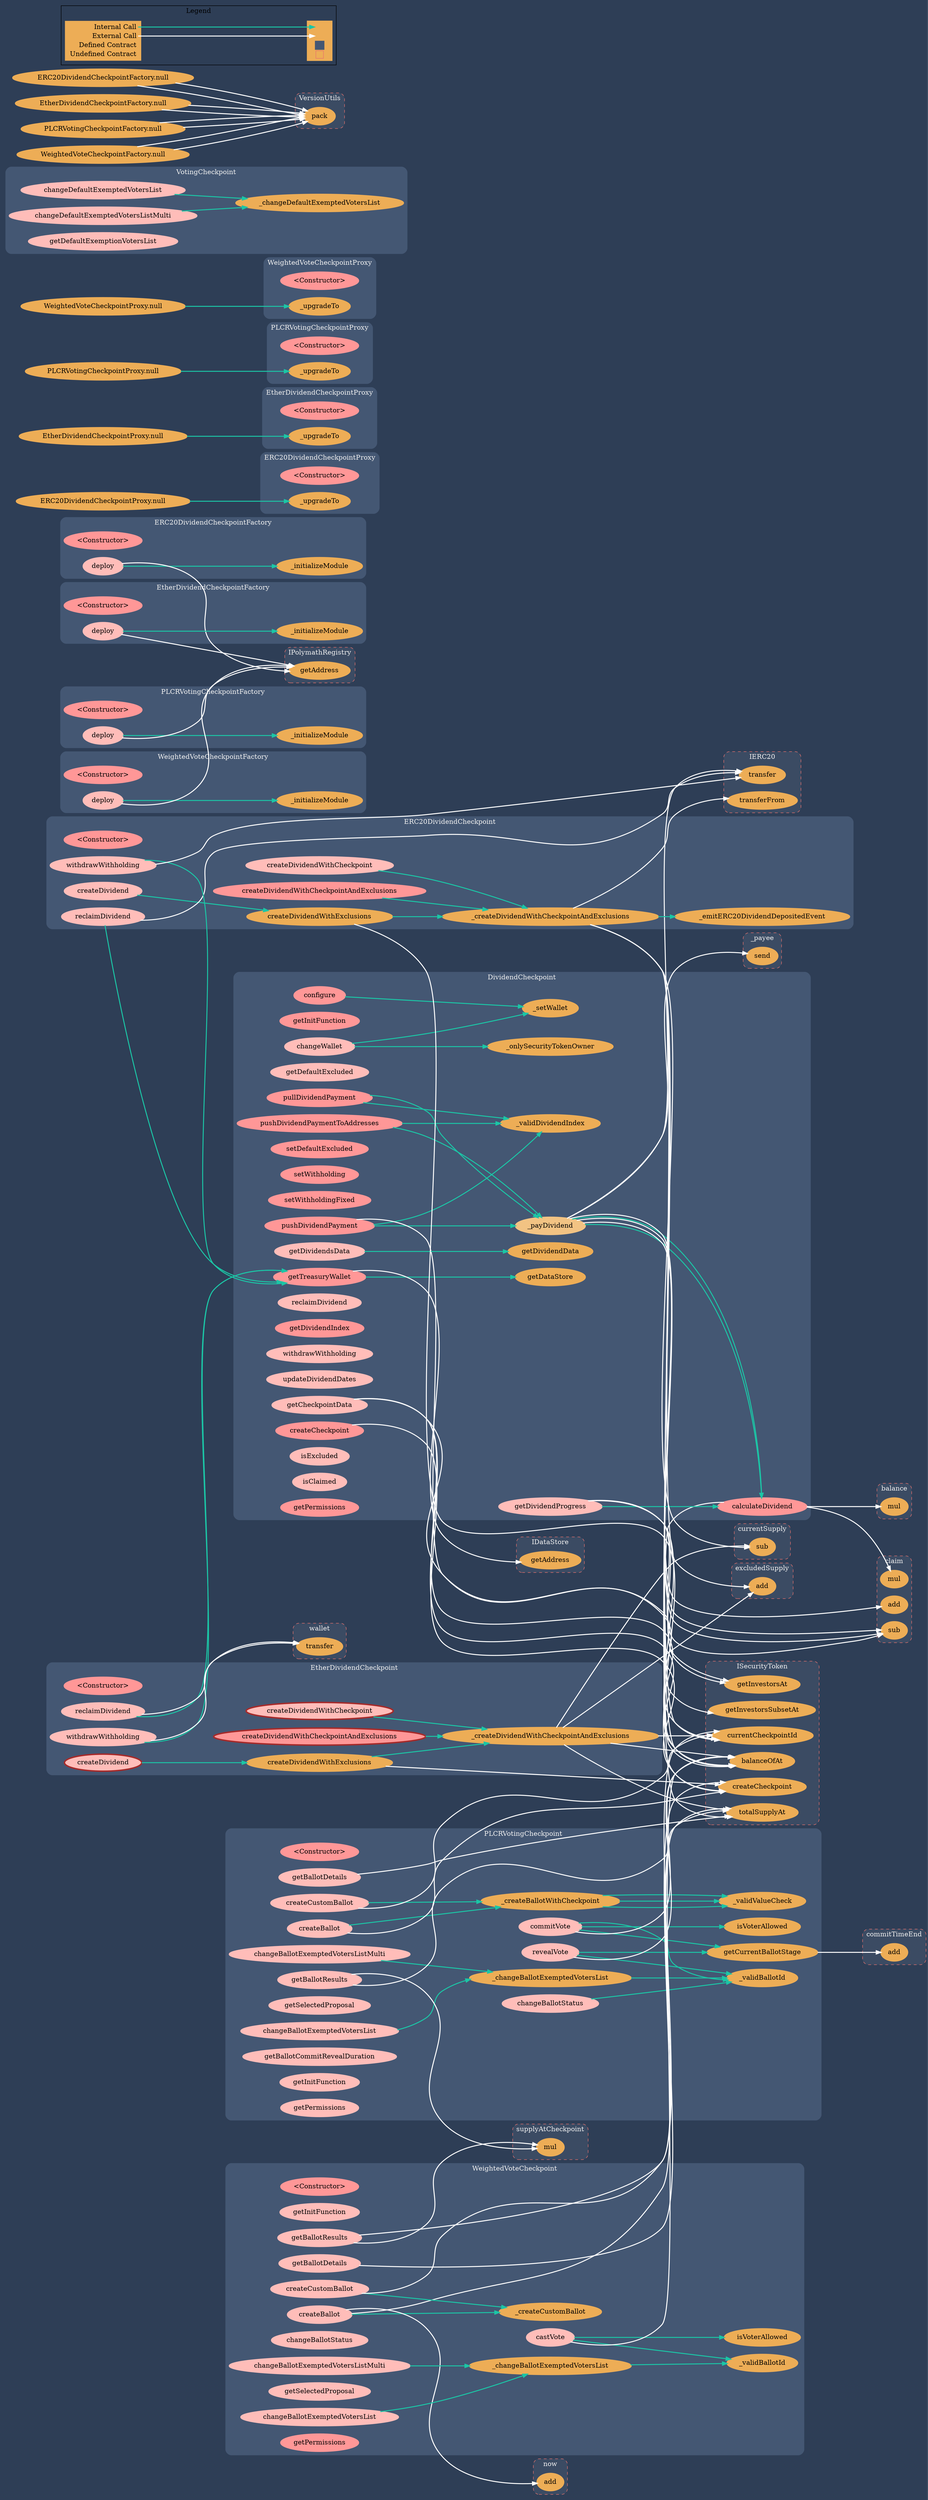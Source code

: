 digraph G {
  graph [ ratio = "auto", page = "100", compound =true, bgcolor = "#2e3e56" ];
  node [ style = "filled", fillcolor = "#edad56", color = "#edad56", penwidth =3 ];
  edge [ color = "#fcfcfc", penwidth =2, fontname = "helvetica Neue Ultra Light" ];
subgraph "clusterDividendCheckpoint" {
  graph [ label = "DividendCheckpoint", color = "#445773", fontcolor = "#f0f0f0", style = "rounded", bgcolor = "#445773" ];
  "DividendCheckpoint._validDividendIndex" [ label = "_validDividendIndex" ];
  "DividendCheckpoint.configure" [ label = "configure", color = "#FF9797", fillcolor = "#FF9797" ];
  "DividendCheckpoint.getInitFunction" [ label = "getInitFunction", color = "#FF9797", fillcolor = "#FF9797" ];
  "DividendCheckpoint.changeWallet" [ label = "changeWallet", color = "#ffbdb9", fillcolor = "#ffbdb9" ];
  "DividendCheckpoint._setWallet" [ label = "_setWallet" ];
  "DividendCheckpoint.getDefaultExcluded" [ label = "getDefaultExcluded", color = "#ffbdb9", fillcolor = "#ffbdb9" ];
  "DividendCheckpoint.getTreasuryWallet" [ label = "getTreasuryWallet", color = "#FF9797", fillcolor = "#FF9797" ];
  "DividendCheckpoint.createCheckpoint" [ label = "createCheckpoint", color = "#FF9797", fillcolor = "#FF9797" ];
  "DividendCheckpoint.setDefaultExcluded" [ label = "setDefaultExcluded", color = "#FF9797", fillcolor = "#FF9797" ];
  "DividendCheckpoint.setWithholding" [ label = "setWithholding", color = "#FF9797", fillcolor = "#FF9797" ];
  "DividendCheckpoint.setWithholdingFixed" [ label = "setWithholdingFixed", color = "#FF9797", fillcolor = "#FF9797" ];
  "DividendCheckpoint.pushDividendPaymentToAddresses" [ label = "pushDividendPaymentToAddresses", color = "#FF9797", fillcolor = "#FF9797" ];
  "DividendCheckpoint.pushDividendPayment" [ label = "pushDividendPayment", color = "#FF9797", fillcolor = "#FF9797" ];
  "DividendCheckpoint.pullDividendPayment" [ label = "pullDividendPayment", color = "#FF9797", fillcolor = "#FF9797" ];
  "DividendCheckpoint._payDividend" [ label = "_payDividend" ];
  "DividendCheckpoint.reclaimDividend" [ label = "reclaimDividend", color = "#ffbdb9", fillcolor = "#ffbdb9" ];
  "DividendCheckpoint.calculateDividend" [ label = "calculateDividend", color = "#FF9797", fillcolor = "#FF9797" ];
  "DividendCheckpoint.getDividendIndex" [ label = "getDividendIndex", color = "#FF9797", fillcolor = "#FF9797" ];
  "DividendCheckpoint.withdrawWithholding" [ label = "withdrawWithholding", color = "#ffbdb9", fillcolor = "#ffbdb9" ];
  "DividendCheckpoint.updateDividendDates" [ label = "updateDividendDates", color = "#ffbdb9", fillcolor = "#ffbdb9" ];
  "DividendCheckpoint.getDividendsData" [ label = "getDividendsData", color = "#ffbdb9", fillcolor = "#ffbdb9" ];
  "DividendCheckpoint.getDividendData" [ label = "getDividendData" ];
  "DividendCheckpoint.getDividendProgress" [ label = "getDividendProgress", color = "#ffbdb9", fillcolor = "#ffbdb9" ];
  "DividendCheckpoint.getCheckpointData" [ label = "getCheckpointData", color = "#ffbdb9", fillcolor = "#ffbdb9" ];
  "DividendCheckpoint.isExcluded" [ label = "isExcluded", color = "#ffbdb9", fillcolor = "#ffbdb9" ];
  "DividendCheckpoint.isClaimed" [ label = "isClaimed", color = "#ffbdb9", fillcolor = "#ffbdb9" ];
  "DividendCheckpoint.getPermissions" [ label = "getPermissions", color = "#FF9797", fillcolor = "#FF9797" ];
  "DividendCheckpoint._onlySecurityTokenOwner" [ label = "_onlySecurityTokenOwner" ];
  "DividendCheckpoint.getDataStore" [ label = "getDataStore" ];
}

subgraph "clusterERC20DividendCheckpoint" {
  graph [ label = "ERC20DividendCheckpoint", color = "#445773", fontcolor = "#f0f0f0", style = "rounded", bgcolor = "#445773" ];
  "ERC20DividendCheckpoint.<Constructor>" [ label = "<Constructor>", color = "#FF9797", fillcolor = "#FF9797" ];
  "ERC20DividendCheckpoint.createDividend" [ label = "createDividend", color = "#ffbdb9", fillcolor = "#ffbdb9" ];
  "ERC20DividendCheckpoint.createDividendWithCheckpoint" [ label = "createDividendWithCheckpoint", color = "#ffbdb9", fillcolor = "#ffbdb9" ];
  "ERC20DividendCheckpoint.createDividendWithExclusions" [ label = "createDividendWithExclusions" ];
  "ERC20DividendCheckpoint.createDividendWithCheckpointAndExclusions" [ label = "createDividendWithCheckpointAndExclusions", color = "#FF9797", fillcolor = "#FF9797" ];
  "ERC20DividendCheckpoint._createDividendWithCheckpointAndExclusions" [ label = "_createDividendWithCheckpointAndExclusions" ];
  "ERC20DividendCheckpoint._emitERC20DividendDepositedEvent" [ label = "_emitERC20DividendDepositedEvent" ];
  "DividendCheckpoint._payDividend" [ label = "_payDividend", color = "#f2c383", fillcolor = "#f2c383" ];
  "ERC20DividendCheckpoint.reclaimDividend" [ label = "reclaimDividend", color = "#ffbdb9", fillcolor = "#ffbdb9" ];
  "ERC20DividendCheckpoint.withdrawWithholding" [ label = "withdrawWithholding", color = "#ffbdb9", fillcolor = "#ffbdb9" ];
}

subgraph "clusterERC20DividendCheckpointFactory" {
  graph [ label = "ERC20DividendCheckpointFactory", color = "#445773", fontcolor = "#f0f0f0", style = "rounded", bgcolor = "#445773" ];
  "ERC20DividendCheckpointFactory.<Constructor>" [ label = "<Constructor>", color = "#FF9797", fillcolor = "#FF9797" ];
  "ERC20DividendCheckpointFactory.deploy" [ label = "deploy", color = "#ffbdb9", fillcolor = "#ffbdb9" ];
  "ERC20DividendCheckpointFactory._initializeModule" [ label = "_initializeModule" ];
}

subgraph "clusterERC20DividendCheckpointProxy" {
  graph [ label = "ERC20DividendCheckpointProxy", color = "#445773", fontcolor = "#f0f0f0", style = "rounded", bgcolor = "#445773" ];
  "ERC20DividendCheckpointProxy.<Constructor>" [ label = "<Constructor>", color = "#FF9797", fillcolor = "#FF9797" ];
  "ERC20DividendCheckpointProxy._upgradeTo" [ label = "_upgradeTo" ];
}

subgraph "clusterERC20DividendCheckpointStorage" {
  graph [ label = "ERC20DividendCheckpointStorage", color = "#445773", fontcolor = "#f0f0f0", style = "rounded", bgcolor = "#445773" ];
}

subgraph "clusterEtherDividendCheckpoint" {
  graph [ label = "EtherDividendCheckpoint", color = "#445773", fontcolor = "#f0f0f0", style = "rounded", bgcolor = "#445773" ];
  "EtherDividendCheckpoint.<Constructor>" [ label = "<Constructor>", color = "#FF9797", fillcolor = "#FF9797" ];
  "EtherDividendCheckpoint.createDividend" [ label = "createDividend", color = "brown", fillcolor = "#ffbdb9" ];
  "EtherDividendCheckpoint.createDividendWithCheckpoint" [ label = "createDividendWithCheckpoint", color = "brown", fillcolor = "#ffbdb9" ];
  "EtherDividendCheckpoint.createDividendWithExclusions" [ label = "createDividendWithExclusions" ];
  "EtherDividendCheckpoint.createDividendWithCheckpointAndExclusions" [ label = "createDividendWithCheckpointAndExclusions", color = "brown", fillcolor = "#FF9797" ];
  "EtherDividendCheckpoint._createDividendWithCheckpointAndExclusions" [ label = "_createDividendWithCheckpointAndExclusions" ];
  "DividendCheckpoint._payDividend" [ label = "_payDividend", color = "#f2c383", fillcolor = "#f2c383" ];
  "EtherDividendCheckpoint.reclaimDividend" [ label = "reclaimDividend", color = "#ffbdb9", fillcolor = "#ffbdb9" ];
  "EtherDividendCheckpoint.withdrawWithholding" [ label = "withdrawWithholding", color = "#ffbdb9", fillcolor = "#ffbdb9" ];
}

subgraph "clusterEtherDividendCheckpointFactory" {
  graph [ label = "EtherDividendCheckpointFactory", color = "#445773", fontcolor = "#f0f0f0", style = "rounded", bgcolor = "#445773" ];
  "EtherDividendCheckpointFactory.<Constructor>" [ label = "<Constructor>", color = "#FF9797", fillcolor = "#FF9797" ];
  "EtherDividendCheckpointFactory.deploy" [ label = "deploy", color = "#ffbdb9", fillcolor = "#ffbdb9" ];
  "EtherDividendCheckpointFactory._initializeModule" [ label = "_initializeModule" ];
}

subgraph "clusterEtherDividendCheckpointProxy" {
  graph [ label = "EtherDividendCheckpointProxy", color = "#445773", fontcolor = "#f0f0f0", style = "rounded", bgcolor = "#445773" ];
  "EtherDividendCheckpointProxy.<Constructor>" [ label = "<Constructor>", color = "#FF9797", fillcolor = "#FF9797" ];
  "EtherDividendCheckpointProxy._upgradeTo" [ label = "_upgradeTo" ];
}

subgraph "clusterICheckpoint" {
  graph [ label = "ICheckpoint  (iface)", color = "#445773", fontcolor = "#f0f0f0", style = "rounded", bgcolor = "#445773" ];
}

subgraph "clusterPLCRVotingCheckpoint" {
  graph [ label = "PLCRVotingCheckpoint", color = "#445773", fontcolor = "#f0f0f0", style = "rounded", bgcolor = "#445773" ];
  "PLCRVotingCheckpoint.<Constructor>" [ label = "<Constructor>", color = "#FF9797", fillcolor = "#FF9797" ];
  "PLCRVotingCheckpoint.createBallot" [ label = "createBallot", color = "#ffbdb9", fillcolor = "#ffbdb9" ];
  "PLCRVotingCheckpoint.createCustomBallot" [ label = "createCustomBallot", color = "#ffbdb9", fillcolor = "#ffbdb9" ];
  "PLCRVotingCheckpoint._createBallotWithCheckpoint" [ label = "_createBallotWithCheckpoint" ];
  "PLCRVotingCheckpoint.commitVote" [ label = "commitVote", color = "#ffbdb9", fillcolor = "#ffbdb9" ];
  "PLCRVotingCheckpoint.revealVote" [ label = "revealVote", color = "#ffbdb9", fillcolor = "#ffbdb9" ];
  "PLCRVotingCheckpoint.changeBallotExemptedVotersList" [ label = "changeBallotExemptedVotersList", color = "#ffbdb9", fillcolor = "#ffbdb9" ];
  "PLCRVotingCheckpoint.changeBallotExemptedVotersListMulti" [ label = "changeBallotExemptedVotersListMulti", color = "#ffbdb9", fillcolor = "#ffbdb9" ];
  "PLCRVotingCheckpoint._changeBallotExemptedVotersList" [ label = "_changeBallotExemptedVotersList" ];
  "PLCRVotingCheckpoint.isVoterAllowed" [ label = "isVoterAllowed" ];
  "PLCRVotingCheckpoint.changeBallotStatus" [ label = "changeBallotStatus", color = "#ffbdb9", fillcolor = "#ffbdb9" ];
  "PLCRVotingCheckpoint.getCurrentBallotStage" [ label = "getCurrentBallotStage" ];
  "PLCRVotingCheckpoint.getBallotResults" [ label = "getBallotResults", color = "#ffbdb9", fillcolor = "#ffbdb9" ];
  "PLCRVotingCheckpoint.getSelectedProposal" [ label = "getSelectedProposal", color = "#ffbdb9", fillcolor = "#ffbdb9" ];
  "PLCRVotingCheckpoint.getBallotDetails" [ label = "getBallotDetails", color = "#ffbdb9", fillcolor = "#ffbdb9" ];
  "PLCRVotingCheckpoint.getBallotCommitRevealDuration" [ label = "getBallotCommitRevealDuration", color = "#ffbdb9", fillcolor = "#ffbdb9" ];
  "PLCRVotingCheckpoint.getInitFunction" [ label = "getInitFunction", color = "#ffbdb9", fillcolor = "#ffbdb9" ];
  "PLCRVotingCheckpoint.getPermissions" [ label = "getPermissions", color = "#ffbdb9", fillcolor = "#ffbdb9" ];
  "PLCRVotingCheckpoint._validValueCheck" [ label = "_validValueCheck" ];
  "PLCRVotingCheckpoint._validBallotId" [ label = "_validBallotId" ];
}

subgraph "clusterPLCRVotingCheckpointFactory" {
  graph [ label = "PLCRVotingCheckpointFactory", color = "#445773", fontcolor = "#f0f0f0", style = "rounded", bgcolor = "#445773" ];
  "PLCRVotingCheckpointFactory.<Constructor>" [ label = "<Constructor>", color = "#FF9797", fillcolor = "#FF9797" ];
  "PLCRVotingCheckpointFactory.deploy" [ label = "deploy", color = "#ffbdb9", fillcolor = "#ffbdb9" ];
  "PLCRVotingCheckpointFactory._initializeModule" [ label = "_initializeModule" ];
}

subgraph "clusterPLCRVotingCheckpointProxy" {
  graph [ label = "PLCRVotingCheckpointProxy", color = "#445773", fontcolor = "#f0f0f0", style = "rounded", bgcolor = "#445773" ];
  "PLCRVotingCheckpointProxy.<Constructor>" [ label = "<Constructor>", color = "#FF9797", fillcolor = "#FF9797" ];
  "PLCRVotingCheckpointProxy._upgradeTo" [ label = "_upgradeTo" ];
}

subgraph "clusterPLCRVotingCheckpointStorage" {
  graph [ label = "PLCRVotingCheckpointStorage", color = "#445773", fontcolor = "#f0f0f0", style = "rounded", bgcolor = "#445773" ];
}

subgraph "clusterWeightedVoteCheckpoint" {
  graph [ label = "WeightedVoteCheckpoint", color = "#445773", fontcolor = "#f0f0f0", style = "rounded", bgcolor = "#445773" ];
  "WeightedVoteCheckpoint.<Constructor>" [ label = "<Constructor>", color = "#FF9797", fillcolor = "#FF9797" ];
  "WeightedVoteCheckpoint.getInitFunction" [ label = "getInitFunction", color = "#ffbdb9", fillcolor = "#ffbdb9" ];
  "WeightedVoteCheckpoint.createBallot" [ label = "createBallot", color = "#ffbdb9", fillcolor = "#ffbdb9" ];
  "WeightedVoteCheckpoint._createCustomBallot" [ label = "_createCustomBallot" ];
  "WeightedVoteCheckpoint.createCustomBallot" [ label = "createCustomBallot", color = "#ffbdb9", fillcolor = "#ffbdb9" ];
  "WeightedVoteCheckpoint.castVote" [ label = "castVote", color = "#ffbdb9", fillcolor = "#ffbdb9" ];
  "WeightedVoteCheckpoint.changeBallotExemptedVotersList" [ label = "changeBallotExemptedVotersList", color = "#ffbdb9", fillcolor = "#ffbdb9" ];
  "WeightedVoteCheckpoint.changeBallotExemptedVotersListMulti" [ label = "changeBallotExemptedVotersListMulti", color = "#ffbdb9", fillcolor = "#ffbdb9" ];
  "WeightedVoteCheckpoint._changeBallotExemptedVotersList" [ label = "_changeBallotExemptedVotersList" ];
  "WeightedVoteCheckpoint.isVoterAllowed" [ label = "isVoterAllowed" ];
  "WeightedVoteCheckpoint.changeBallotStatus" [ label = "changeBallotStatus", color = "#ffbdb9", fillcolor = "#ffbdb9" ];
  "WeightedVoteCheckpoint.getBallotResults" [ label = "getBallotResults", color = "#ffbdb9", fillcolor = "#ffbdb9" ];
  "WeightedVoteCheckpoint.getSelectedProposal" [ label = "getSelectedProposal", color = "#ffbdb9", fillcolor = "#ffbdb9" ];
  "WeightedVoteCheckpoint.getBallotDetails" [ label = "getBallotDetails", color = "#ffbdb9", fillcolor = "#ffbdb9" ];
  "WeightedVoteCheckpoint.getPermissions" [ label = "getPermissions", color = "#FF9797", fillcolor = "#FF9797" ];
  "WeightedVoteCheckpoint._validBallotId" [ label = "_validBallotId" ];
}

subgraph "clusterWeightedVoteCheckpointFactory" {
  graph [ label = "WeightedVoteCheckpointFactory", color = "#445773", fontcolor = "#f0f0f0", style = "rounded", bgcolor = "#445773" ];
  "WeightedVoteCheckpointFactory.<Constructor>" [ label = "<Constructor>", color = "#FF9797", fillcolor = "#FF9797" ];
  "WeightedVoteCheckpointFactory.deploy" [ label = "deploy", color = "#ffbdb9", fillcolor = "#ffbdb9" ];
  "WeightedVoteCheckpointFactory._initializeModule" [ label = "_initializeModule" ];
}

subgraph "clusterWeightedVoteCheckpointProxy" {
  graph [ label = "WeightedVoteCheckpointProxy", color = "#445773", fontcolor = "#f0f0f0", style = "rounded", bgcolor = "#445773" ];
  "WeightedVoteCheckpointProxy.<Constructor>" [ label = "<Constructor>", color = "#FF9797", fillcolor = "#FF9797" ];
  "WeightedVoteCheckpointProxy._upgradeTo" [ label = "_upgradeTo" ];
}

subgraph "clusterWeightedVoteCheckpointStorage" {
  graph [ label = "WeightedVoteCheckpointStorage", color = "#445773", fontcolor = "#f0f0f0", style = "rounded", bgcolor = "#445773" ];
}

subgraph "clusterVotingCheckpoint" {
  graph [ label = "VotingCheckpoint", color = "#445773", fontcolor = "#f0f0f0", style = "rounded", bgcolor = "#445773" ];
  "VotingCheckpoint.changeDefaultExemptedVotersList" [ label = "changeDefaultExemptedVotersList", color = "#ffbdb9", fillcolor = "#ffbdb9" ];
  "VotingCheckpoint.changeDefaultExemptedVotersListMulti" [ label = "changeDefaultExemptedVotersListMulti", color = "#ffbdb9", fillcolor = "#ffbdb9" ];
  "VotingCheckpoint._changeDefaultExemptedVotersList" [ label = "_changeDefaultExemptedVotersList" ];
  "VotingCheckpoint.getDefaultExemptionVotersList" [ label = "getDefaultExemptionVotersList", color = "#ffbdb9", fillcolor = "#ffbdb9" ];
}

subgraph "clusterIDataStore" {
  graph [ label = "IDataStore", color = "#e8726d", fontcolor = "#f0f0f0", style = "rounded,dashed", bgcolor = "#3b4b63" ];
  "IDataStore.getAddress" [ label = "getAddress" ];
}

subgraph "clusterISecurityToken" {
  graph [ label = "ISecurityToken", color = "#e8726d", fontcolor = "#f0f0f0", style = "rounded,dashed", bgcolor = "#3b4b63" ];
  "ISecurityToken.createCheckpoint" [ label = "createCheckpoint" ];
  "ISecurityToken.getInvestorsSubsetAt" [ label = "getInvestorsSubsetAt" ];
  "ISecurityToken.balanceOfAt" [ label = "balanceOfAt" ];
  "ISecurityToken.getInvestorsAt" [ label = "getInvestorsAt" ];
  "ISecurityToken.currentCheckpointId" [ label = "currentCheckpointId" ];
  "ISecurityToken.totalSupplyAt" [ label = "totalSupplyAt" ];
}

subgraph "clusterbalance" {
  graph [ label = "balance", color = "#e8726d", fontcolor = "#f0f0f0", style = "rounded,dashed", bgcolor = "#3b4b63" ];
  "balance.mul" [ label = "mul" ];
}

subgraph "clusterclaim" {
  graph [ label = "claim", color = "#e8726d", fontcolor = "#f0f0f0", style = "rounded,dashed", bgcolor = "#3b4b63" ];
  "claim.mul" [ label = "mul" ];
  "claim.sub" [ label = "sub" ];
  "claim.add" [ label = "add" ];
}

subgraph "clusterIERC20" {
  graph [ label = "IERC20", color = "#e8726d", fontcolor = "#f0f0f0", style = "rounded,dashed", bgcolor = "#3b4b63" ];
  "IERC20.transferFrom" [ label = "transferFrom" ];
  "IERC20.transfer" [ label = "transfer" ];
}

subgraph "clusterexcludedSupply" {
  graph [ label = "excludedSupply", color = "#e8726d", fontcolor = "#f0f0f0", style = "rounded,dashed", bgcolor = "#3b4b63" ];
  "excludedSupply.add" [ label = "add" ];
}

subgraph "clustercurrentSupply" {
  graph [ label = "currentSupply", color = "#e8726d", fontcolor = "#f0f0f0", style = "rounded,dashed", bgcolor = "#3b4b63" ];
  "currentSupply.sub" [ label = "sub" ];
}

subgraph "clusterVersionUtils" {
  graph [ label = "VersionUtils", color = "#e8726d", fontcolor = "#f0f0f0", style = "rounded,dashed", bgcolor = "#3b4b63" ];
  "VersionUtils.pack" [ label = "pack" ];
}

subgraph "clusterIPolymathRegistry" {
  graph [ label = "IPolymathRegistry", color = "#e8726d", fontcolor = "#f0f0f0", style = "rounded,dashed", bgcolor = "#3b4b63" ];
  "IPolymathRegistry.getAddress" [ label = "getAddress" ];
}

subgraph "cluster_payee" {
  graph [ label = "_payee", color = "#e8726d", fontcolor = "#f0f0f0", style = "rounded,dashed", bgcolor = "#3b4b63" ];
  "_payee.send" [ label = "send" ];
}

subgraph "clusterwallet" {
  graph [ label = "wallet", color = "#e8726d", fontcolor = "#f0f0f0", style = "rounded,dashed", bgcolor = "#3b4b63" ];
  "wallet.transfer" [ label = "transfer" ];
}

subgraph "clustercommitTimeEnd" {
  graph [ label = "commitTimeEnd", color = "#e8726d", fontcolor = "#f0f0f0", style = "rounded,dashed", bgcolor = "#3b4b63" ];
  "commitTimeEnd.add" [ label = "add" ];
}

subgraph "clustersupplyAtCheckpoint" {
  graph [ label = "supplyAtCheckpoint", color = "#e8726d", fontcolor = "#f0f0f0", style = "rounded,dashed", bgcolor = "#3b4b63" ];
  "supplyAtCheckpoint.mul" [ label = "mul" ];
}

subgraph "clusternow" {
  graph [ label = "now", color = "#e8726d", fontcolor = "#f0f0f0", style = "rounded,dashed", bgcolor = "#3b4b63" ];
  "now.add" [ label = "add" ];
}

  "DividendCheckpoint.configure";
  "DividendCheckpoint._setWallet";
  "DividendCheckpoint.changeWallet";
  "DividendCheckpoint._onlySecurityTokenOwner";
  "DividendCheckpoint.getTreasuryWallet";
  "IDataStore.getAddress";
  "DividendCheckpoint.getDataStore";
  "DividendCheckpoint.createCheckpoint";
  "ISecurityToken.createCheckpoint";
  "DividendCheckpoint.pushDividendPaymentToAddresses";
  "DividendCheckpoint._validDividendIndex";
  "DividendCheckpoint._payDividend";
  "DividendCheckpoint.pushDividendPayment";
  "ISecurityToken.getInvestorsSubsetAt";
  "DividendCheckpoint.pullDividendPayment";
  "DividendCheckpoint.calculateDividend";
  "ISecurityToken.balanceOfAt";
  "balance.mul";
  "claim.mul";
  "DividendCheckpoint.getDividendsData";
  "DividendCheckpoint.getDividendData";
  "DividendCheckpoint.getDividendProgress";
  "ISecurityToken.getInvestorsAt";
  "claim.sub";
  "DividendCheckpoint.getCheckpointData";
  "ISecurityToken.currentCheckpointId";
  "ERC20DividendCheckpoint.createDividend";
  "ERC20DividendCheckpoint.createDividendWithExclusions";
  "ERC20DividendCheckpoint.createDividendWithCheckpoint";
  "ERC20DividendCheckpoint._createDividendWithCheckpointAndExclusions";
  "ERC20DividendCheckpoint.createDividendWithCheckpointAndExclusions";
  "IERC20.transferFrom";
  "ISecurityToken.totalSupplyAt";
  "excludedSupply.add";
  "currentSupply.sub";
  "ERC20DividendCheckpoint._emitERC20DividendDepositedEvent";
  "claim.add";
  "IERC20.transfer";
  "ERC20DividendCheckpoint.reclaimDividend";
  "ERC20DividendCheckpoint.withdrawWithholding";
  "ERC20DividendCheckpointFactory.null";
  "VersionUtils.pack";
  "ERC20DividendCheckpointFactory.deploy";
  "IPolymathRegistry.getAddress";
  "ERC20DividendCheckpointFactory._initializeModule";
  "ERC20DividendCheckpointProxy.null";
  "ERC20DividendCheckpointProxy._upgradeTo";
  "EtherDividendCheckpoint.createDividend";
  "EtherDividendCheckpoint.createDividendWithExclusions";
  "EtherDividendCheckpoint.createDividendWithCheckpoint";
  "EtherDividendCheckpoint._createDividendWithCheckpointAndExclusions";
  "EtherDividendCheckpoint.createDividendWithCheckpointAndExclusions";
  "_payee.send";
  "EtherDividendCheckpoint.reclaimDividend";
  "wallet.transfer";
  "EtherDividendCheckpoint.withdrawWithholding";
  "EtherDividendCheckpointFactory.null";
  "EtherDividendCheckpointFactory.deploy";
  "EtherDividendCheckpointFactory._initializeModule";
  "EtherDividendCheckpointProxy.null";
  "EtherDividendCheckpointProxy._upgradeTo";
  "PLCRVotingCheckpoint.createBallot";
  "PLCRVotingCheckpoint._createBallotWithCheckpoint";
  "PLCRVotingCheckpoint.createCustomBallot";
  "PLCRVotingCheckpoint._validValueCheck";
  "PLCRVotingCheckpoint.commitVote";
  "PLCRVotingCheckpoint._validBallotId";
  "PLCRVotingCheckpoint.isVoterAllowed";
  "PLCRVotingCheckpoint.getCurrentBallotStage";
  "PLCRVotingCheckpoint.revealVote";
  "PLCRVotingCheckpoint.changeBallotExemptedVotersList";
  "PLCRVotingCheckpoint._changeBallotExemptedVotersList";
  "PLCRVotingCheckpoint.changeBallotExemptedVotersListMulti";
  "PLCRVotingCheckpoint.changeBallotStatus";
  "commitTimeEnd.add";
  "PLCRVotingCheckpoint.getBallotResults";
  "supplyAtCheckpoint.mul";
  "PLCRVotingCheckpoint.getBallotDetails";
  "PLCRVotingCheckpointFactory.null";
  "PLCRVotingCheckpointFactory.deploy";
  "PLCRVotingCheckpointFactory._initializeModule";
  "PLCRVotingCheckpointProxy.null";
  "PLCRVotingCheckpointProxy._upgradeTo";
  "WeightedVoteCheckpoint.createBallot";
  "now.add";
  "WeightedVoteCheckpoint._createCustomBallot";
  "WeightedVoteCheckpoint.createCustomBallot";
  "WeightedVoteCheckpoint.castVote";
  "WeightedVoteCheckpoint._validBallotId";
  "WeightedVoteCheckpoint.isVoterAllowed";
  "WeightedVoteCheckpoint.changeBallotExemptedVotersList";
  "WeightedVoteCheckpoint._changeBallotExemptedVotersList";
  "WeightedVoteCheckpoint.changeBallotExemptedVotersListMulti";
  "WeightedVoteCheckpoint.getBallotResults";
  "WeightedVoteCheckpoint.getBallotDetails";
  "WeightedVoteCheckpointFactory.null";
  "WeightedVoteCheckpointFactory.deploy";
  "WeightedVoteCheckpointFactory._initializeModule";
  "WeightedVoteCheckpointProxy.null";
  "WeightedVoteCheckpointProxy._upgradeTo";
  "VotingCheckpoint.changeDefaultExemptedVotersList";
  "VotingCheckpoint._changeDefaultExemptedVotersList";
  "VotingCheckpoint.changeDefaultExemptedVotersListMulti";
  "DividendCheckpoint.configure" -> "DividendCheckpoint._setWallet" [ color = "#1bc6a6" ];
  "DividendCheckpoint.changeWallet" -> "DividendCheckpoint._onlySecurityTokenOwner" [ color = "#1bc6a6" ];
  "DividendCheckpoint.changeWallet" -> "DividendCheckpoint._setWallet" [ color = "#1bc6a6" ];
  "DividendCheckpoint.getTreasuryWallet" -> "IDataStore.getAddress" [ color = "white" ];
  "DividendCheckpoint.getTreasuryWallet" -> "DividendCheckpoint.getDataStore" [ color = "#1bc6a6" ];
  "DividendCheckpoint.createCheckpoint" -> "ISecurityToken.createCheckpoint" [ color = "white" ];
  "DividendCheckpoint.pushDividendPaymentToAddresses" -> "DividendCheckpoint._validDividendIndex" [ color = "#1bc6a6" ];
  "DividendCheckpoint.pushDividendPaymentToAddresses" -> "DividendCheckpoint._payDividend" [ color = "#1bc6a6" ];
  "DividendCheckpoint.pushDividendPayment" -> "DividendCheckpoint._validDividendIndex" [ color = "#1bc6a6" ];
  "DividendCheckpoint.pushDividendPayment" -> "ISecurityToken.getInvestorsSubsetAt" [ color = "white" ];
  "DividendCheckpoint.pushDividendPayment" -> "DividendCheckpoint._payDividend" [ color = "#1bc6a6" ];
  "DividendCheckpoint.pullDividendPayment" -> "DividendCheckpoint._validDividendIndex" [ color = "#1bc6a6" ];
  "DividendCheckpoint.pullDividendPayment" -> "DividendCheckpoint._payDividend" [ color = "#1bc6a6" ];
  "DividendCheckpoint.calculateDividend" -> "ISecurityToken.balanceOfAt" [ color = "white" ];
  "DividendCheckpoint.calculateDividend" -> "balance.mul" [ color = "white" ];
  "DividendCheckpoint.calculateDividend" -> "claim.mul" [ color = "white" ];
  "DividendCheckpoint.getDividendsData" -> "DividendCheckpoint.getDividendData" [ color = "#1bc6a6" ];
  "DividendCheckpoint.getDividendProgress" -> "ISecurityToken.getInvestorsAt" [ color = "white" ];
  "DividendCheckpoint.getDividendProgress" -> "ISecurityToken.balanceOfAt" [ color = "white" ];
  "DividendCheckpoint.getDividendProgress" -> "DividendCheckpoint.calculateDividend" [ color = "#1bc6a6" ];
  "DividendCheckpoint.getDividendProgress" -> "claim.sub" [ color = "white" ];
  "DividendCheckpoint.getCheckpointData" -> "ISecurityToken.currentCheckpointId" [ color = "white" ];
  "DividendCheckpoint.getCheckpointData" -> "ISecurityToken.getInvestorsAt" [ color = "white" ];
  "DividendCheckpoint.getCheckpointData" -> "ISecurityToken.balanceOfAt" [ color = "white" ];
  "ERC20DividendCheckpoint.createDividend" -> "ERC20DividendCheckpoint.createDividendWithExclusions" [ color = "#1bc6a6" ];
  "ERC20DividendCheckpoint.createDividendWithCheckpoint" -> "ERC20DividendCheckpoint._createDividendWithCheckpointAndExclusions" [ color = "#1bc6a6" ];
  "ERC20DividendCheckpoint.createDividendWithExclusions" -> "ISecurityToken.createCheckpoint" [ color = "white" ];
  "ERC20DividendCheckpoint.createDividendWithExclusions" -> "ERC20DividendCheckpoint._createDividendWithCheckpointAndExclusions" [ color = "#1bc6a6" ];
  "ERC20DividendCheckpoint.createDividendWithCheckpointAndExclusions" -> "ERC20DividendCheckpoint._createDividendWithCheckpointAndExclusions" [ color = "#1bc6a6" ];
  "ERC20DividendCheckpoint._createDividendWithCheckpointAndExclusions" -> "ISecurityToken.currentCheckpointId" [ color = "white" ];
  "ERC20DividendCheckpoint._createDividendWithCheckpointAndExclusions" -> "IERC20.transferFrom" [ color = "white" ];
  "ERC20DividendCheckpoint._createDividendWithCheckpointAndExclusions" -> "ISecurityToken.totalSupplyAt" [ color = "white" ];
  "ERC20DividendCheckpoint._createDividendWithCheckpointAndExclusions" -> "excludedSupply.add" [ color = "white" ];
  "ERC20DividendCheckpoint._createDividendWithCheckpointAndExclusions" -> "ISecurityToken.balanceOfAt" [ color = "white" ];
  "ERC20DividendCheckpoint._createDividendWithCheckpointAndExclusions" -> "currentSupply.sub" [ color = "white" ];
  "ERC20DividendCheckpoint._createDividendWithCheckpointAndExclusions" -> "ERC20DividendCheckpoint._emitERC20DividendDepositedEvent" [ color = "#1bc6a6" ];
  "DividendCheckpoint._payDividend" -> "DividendCheckpoint.calculateDividend" [ color = "#1bc6a6" ];
  "DividendCheckpoint._payDividend" -> "claim.add" [ color = "white" ];
  "DividendCheckpoint._payDividend" -> "claim.sub" [ color = "white" ];
  "DividendCheckpoint._payDividend" -> "IERC20.transfer" [ color = "white" ];
  "ERC20DividendCheckpoint.reclaimDividend" -> "IERC20.transfer" [ color = "white" ];
  "ERC20DividendCheckpoint.reclaimDividend" -> "DividendCheckpoint.getTreasuryWallet" [ color = "#1bc6a6" ];
  "ERC20DividendCheckpoint.withdrawWithholding" -> "IERC20.transfer" [ color = "white" ];
  "ERC20DividendCheckpoint.withdrawWithholding" -> "DividendCheckpoint.getTreasuryWallet" [ color = "#1bc6a6" ];
  "ERC20DividendCheckpointFactory.null" -> "VersionUtils.pack" [ color = "white" ];
  "ERC20DividendCheckpointFactory.null" -> "VersionUtils.pack" [ color = "white" ];
  "ERC20DividendCheckpointFactory.deploy" -> "IPolymathRegistry.getAddress" [ color = "white" ];
  "ERC20DividendCheckpointFactory.deploy" -> "ERC20DividendCheckpointFactory._initializeModule" [ color = "#1bc6a6" ];
  "ERC20DividendCheckpointProxy.null" -> "ERC20DividendCheckpointProxy._upgradeTo" [ color = "#1bc6a6" ];
  "EtherDividendCheckpoint.createDividend" -> "EtherDividendCheckpoint.createDividendWithExclusions" [ color = "#1bc6a6" ];
  "EtherDividendCheckpoint.createDividendWithCheckpoint" -> "EtherDividendCheckpoint._createDividendWithCheckpointAndExclusions" [ color = "#1bc6a6" ];
  "EtherDividendCheckpoint.createDividendWithExclusions" -> "ISecurityToken.createCheckpoint" [ color = "white" ];
  "EtherDividendCheckpoint.createDividendWithExclusions" -> "EtherDividendCheckpoint._createDividendWithCheckpointAndExclusions" [ color = "#1bc6a6" ];
  "EtherDividendCheckpoint.createDividendWithCheckpointAndExclusions" -> "EtherDividendCheckpoint._createDividendWithCheckpointAndExclusions" [ color = "#1bc6a6" ];
  "EtherDividendCheckpoint._createDividendWithCheckpointAndExclusions" -> "ISecurityToken.currentCheckpointId" [ color = "white" ];
  "EtherDividendCheckpoint._createDividendWithCheckpointAndExclusions" -> "ISecurityToken.totalSupplyAt" [ color = "white" ];
  "EtherDividendCheckpoint._createDividendWithCheckpointAndExclusions" -> "excludedSupply.add" [ color = "white" ];
  "EtherDividendCheckpoint._createDividendWithCheckpointAndExclusions" -> "ISecurityToken.balanceOfAt" [ color = "white" ];
  "EtherDividendCheckpoint._createDividendWithCheckpointAndExclusions" -> "currentSupply.sub" [ color = "white" ];
  "DividendCheckpoint._payDividend" -> "DividendCheckpoint.calculateDividend" [ color = "#1bc6a6" ];
  "DividendCheckpoint._payDividend" -> "claim.sub" [ color = "white" ];
  "DividendCheckpoint._payDividend" -> "_payee.send" [ color = "white" ];
  "EtherDividendCheckpoint.reclaimDividend" -> "DividendCheckpoint.getTreasuryWallet" [ color = "#1bc6a6" ];
  "EtherDividendCheckpoint.reclaimDividend" -> "wallet.transfer" [ color = "white" ];
  "EtherDividendCheckpoint.withdrawWithholding" -> "DividendCheckpoint.getTreasuryWallet" [ color = "#1bc6a6" ];
  "EtherDividendCheckpoint.withdrawWithholding" -> "wallet.transfer" [ color = "white" ];
  "EtherDividendCheckpointFactory.null" -> "VersionUtils.pack" [ color = "white" ];
  "EtherDividendCheckpointFactory.null" -> "VersionUtils.pack" [ color = "white" ];
  "EtherDividendCheckpointFactory.deploy" -> "IPolymathRegistry.getAddress" [ color = "white" ];
  "EtherDividendCheckpointFactory.deploy" -> "EtherDividendCheckpointFactory._initializeModule" [ color = "#1bc6a6" ];
  "EtherDividendCheckpointProxy.null" -> "EtherDividendCheckpointProxy._upgradeTo" [ color = "#1bc6a6" ];
  "PLCRVotingCheckpoint.createBallot" -> "ISecurityToken.createCheckpoint" [ color = "white" ];
  "PLCRVotingCheckpoint.createBallot" -> "PLCRVotingCheckpoint._createBallotWithCheckpoint" [ color = "#1bc6a6" ];
  "PLCRVotingCheckpoint.createCustomBallot" -> "ISecurityToken.currentCheckpointId" [ color = "white" ];
  "PLCRVotingCheckpoint.createCustomBallot" -> "PLCRVotingCheckpoint._createBallotWithCheckpoint" [ color = "#1bc6a6" ];
  "PLCRVotingCheckpoint._createBallotWithCheckpoint" -> "PLCRVotingCheckpoint._validValueCheck" [ color = "#1bc6a6" ];
  "PLCRVotingCheckpoint._createBallotWithCheckpoint" -> "PLCRVotingCheckpoint._validValueCheck" [ color = "#1bc6a6" ];
  "PLCRVotingCheckpoint._createBallotWithCheckpoint" -> "PLCRVotingCheckpoint._validValueCheck" [ color = "#1bc6a6" ];
  "PLCRVotingCheckpoint.commitVote" -> "PLCRVotingCheckpoint._validBallotId" [ color = "#1bc6a6" ];
  "PLCRVotingCheckpoint.commitVote" -> "PLCRVotingCheckpoint.isVoterAllowed" [ color = "#1bc6a6" ];
  "PLCRVotingCheckpoint.commitVote" -> "PLCRVotingCheckpoint.getCurrentBallotStage" [ color = "#1bc6a6" ];
  "PLCRVotingCheckpoint.commitVote" -> "ISecurityToken.balanceOfAt" [ color = "white" ];
  "PLCRVotingCheckpoint.revealVote" -> "PLCRVotingCheckpoint._validBallotId" [ color = "#1bc6a6" ];
  "PLCRVotingCheckpoint.revealVote" -> "PLCRVotingCheckpoint.getCurrentBallotStage" [ color = "#1bc6a6" ];
  "PLCRVotingCheckpoint.revealVote" -> "ISecurityToken.balanceOfAt" [ color = "white" ];
  "PLCRVotingCheckpoint.changeBallotExemptedVotersList" -> "PLCRVotingCheckpoint._changeBallotExemptedVotersList" [ color = "#1bc6a6" ];
  "PLCRVotingCheckpoint.changeBallotExemptedVotersListMulti" -> "PLCRVotingCheckpoint._changeBallotExemptedVotersList" [ color = "#1bc6a6" ];
  "PLCRVotingCheckpoint._changeBallotExemptedVotersList" -> "PLCRVotingCheckpoint._validBallotId" [ color = "#1bc6a6" ];
  "PLCRVotingCheckpoint.changeBallotStatus" -> "PLCRVotingCheckpoint._validBallotId" [ color = "#1bc6a6" ];
  "PLCRVotingCheckpoint.getCurrentBallotStage" -> "commitTimeEnd.add" [ color = "white" ];
  "PLCRVotingCheckpoint.getBallotResults" -> "ISecurityToken.totalSupplyAt" [ color = "white" ];
  "PLCRVotingCheckpoint.getBallotResults" -> "supplyAtCheckpoint.mul" [ color = "white" ];
  "PLCRVotingCheckpoint.getBallotDetails" -> "ISecurityToken.totalSupplyAt" [ color = "white" ];
  "PLCRVotingCheckpointFactory.null" -> "VersionUtils.pack" [ color = "white" ];
  "PLCRVotingCheckpointFactory.null" -> "VersionUtils.pack" [ color = "white" ];
  "PLCRVotingCheckpointFactory.deploy" -> "IPolymathRegistry.getAddress" [ color = "white" ];
  "PLCRVotingCheckpointFactory.deploy" -> "PLCRVotingCheckpointFactory._initializeModule" [ color = "#1bc6a6" ];
  "PLCRVotingCheckpointProxy.null" -> "PLCRVotingCheckpointProxy._upgradeTo" [ color = "#1bc6a6" ];
  "WeightedVoteCheckpoint.createBallot" -> "ISecurityToken.createCheckpoint" [ color = "white" ];
  "WeightedVoteCheckpoint.createBallot" -> "now.add" [ color = "white" ];
  "WeightedVoteCheckpoint.createBallot" -> "WeightedVoteCheckpoint._createCustomBallot" [ color = "#1bc6a6" ];
  "WeightedVoteCheckpoint.createCustomBallot" -> "ISecurityToken.currentCheckpointId" [ color = "white" ];
  "WeightedVoteCheckpoint.createCustomBallot" -> "WeightedVoteCheckpoint._createCustomBallot" [ color = "#1bc6a6" ];
  "WeightedVoteCheckpoint.castVote" -> "WeightedVoteCheckpoint._validBallotId" [ color = "#1bc6a6" ];
  "WeightedVoteCheckpoint.castVote" -> "WeightedVoteCheckpoint.isVoterAllowed" [ color = "#1bc6a6" ];
  "WeightedVoteCheckpoint.castVote" -> "ISecurityToken.balanceOfAt" [ color = "white" ];
  "WeightedVoteCheckpoint.changeBallotExemptedVotersList" -> "WeightedVoteCheckpoint._changeBallotExemptedVotersList" [ color = "#1bc6a6" ];
  "WeightedVoteCheckpoint.changeBallotExemptedVotersListMulti" -> "WeightedVoteCheckpoint._changeBallotExemptedVotersList" [ color = "#1bc6a6" ];
  "WeightedVoteCheckpoint._changeBallotExemptedVotersList" -> "WeightedVoteCheckpoint._validBallotId" [ color = "#1bc6a6" ];
  "WeightedVoteCheckpoint.getBallotResults" -> "ISecurityToken.totalSupplyAt" [ color = "white" ];
  "WeightedVoteCheckpoint.getBallotResults" -> "supplyAtCheckpoint.mul" [ color = "white" ];
  "WeightedVoteCheckpoint.getBallotDetails" -> "ISecurityToken.totalSupplyAt" [ color = "white" ];
  "WeightedVoteCheckpointFactory.null" -> "VersionUtils.pack" [ color = "white" ];
  "WeightedVoteCheckpointFactory.null" -> "VersionUtils.pack" [ color = "white" ];
  "WeightedVoteCheckpointFactory.deploy" -> "IPolymathRegistry.getAddress" [ color = "white" ];
  "WeightedVoteCheckpointFactory.deploy" -> "WeightedVoteCheckpointFactory._initializeModule" [ color = "#1bc6a6" ];
  "WeightedVoteCheckpointProxy.null" -> "WeightedVoteCheckpointProxy._upgradeTo" [ color = "#1bc6a6" ];
  "VotingCheckpoint.changeDefaultExemptedVotersList" -> "VotingCheckpoint._changeDefaultExemptedVotersList" [ color = "#1bc6a6" ];
  "VotingCheckpoint.changeDefaultExemptedVotersListMulti" -> "VotingCheckpoint._changeDefaultExemptedVotersList" [ color = "#1bc6a6" ];


rankdir=LR
node [shape=plaintext]
subgraph cluster_01 {
label = "Legend";
key [label=<<table border="0" cellpadding="2" cellspacing="0" cellborder="0">
  <tr><td align="right" port="i1">Internal Call</td></tr>
  <tr><td align="right" port="i2">External Call</td></tr>
  <tr><td align="right" port="i3">Defined Contract</td></tr>
  <tr><td align="right" port="i4">Undefined Contract</td></tr>
  </table>>]
key2 [label=<<table border="0" cellpadding="2" cellspacing="0" cellborder="0">
  <tr><td port="i1">&nbsp;&nbsp;&nbsp;</td></tr>
  <tr><td port="i2">&nbsp;&nbsp;&nbsp;</td></tr>
  <tr><td port="i3" bgcolor="#445773">&nbsp;&nbsp;&nbsp;</td></tr>
  <tr><td port="i4">
    <table border="1" cellborder="0" cellspacing="0" cellpadding="7" color="#e8726d">
      <tr>
       <td></td>
      </tr>
     </table>
  </td></tr>
  </table>>]
key:i1:e -> key2:i1:w [color="#1bc6a6"]
key:i2:e -> key2:i2:w [color="white"]
}
}

